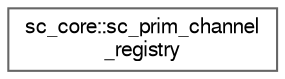 digraph "Graphical Class Hierarchy"
{
 // LATEX_PDF_SIZE
  bgcolor="transparent";
  edge [fontname=FreeSans,fontsize=10,labelfontname=FreeSans,labelfontsize=10];
  node [fontname=FreeSans,fontsize=10,shape=box,height=0.2,width=0.4];
  rankdir="LR";
  Node0 [id="Node000000",label="sc_core::sc_prim_channel\l_registry",height=0.2,width=0.4,color="grey40", fillcolor="white", style="filled",URL="$a01393.html",tooltip=" "];
}
